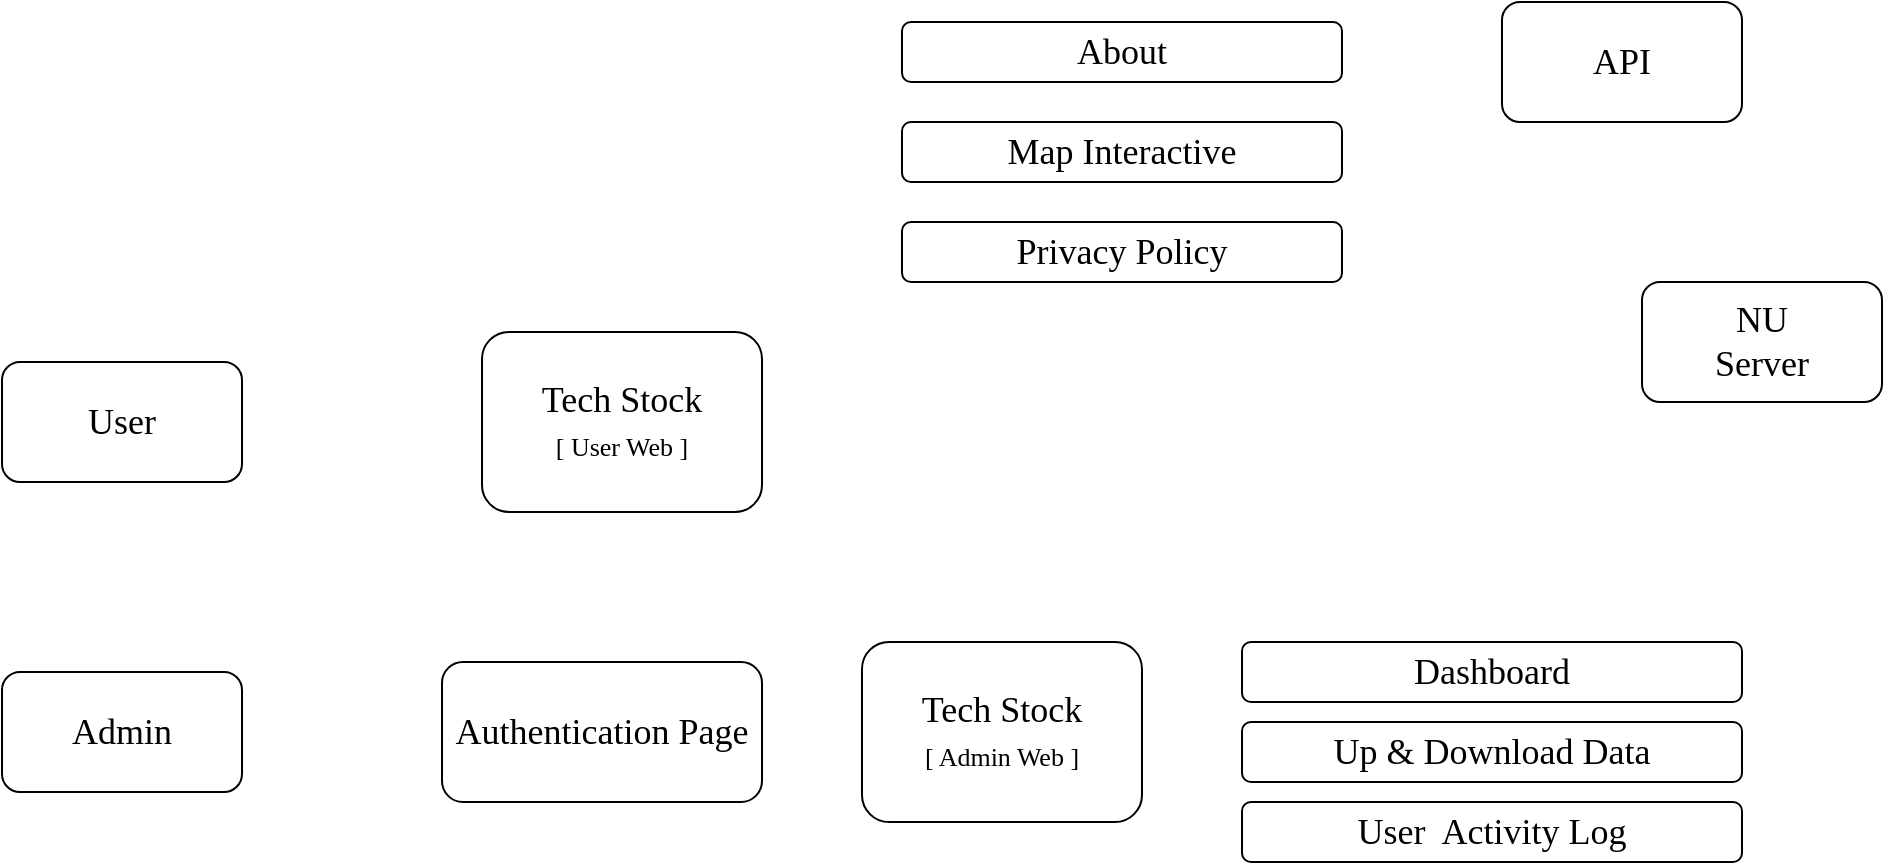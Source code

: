 <mxfile version="26.0.10">
  <diagram name="Page-1" id="r04kMvA0Kik2lb05qq4h">
    <mxGraphModel dx="143" dy="-461" grid="1" gridSize="10" guides="1" tooltips="1" connect="1" arrows="1" fold="1" page="1" pageScale="1" pageWidth="850" pageHeight="1100" math="0" shadow="0">
      <root>
        <mxCell id="0" />
        <mxCell id="1" parent="0" />
        <mxCell id="CCbu5MB0F2N-UsjDaiTY-2" value="User" style="rounded=1;whiteSpace=wrap;html=1;fontFamily=Chakra Petch;fontSource=https%3A%2F%2Ffonts.googleapis.com%2Fcss%3Ffamily%3DChakra%2BPetch;fontSize=18;" vertex="1" parent="1">
          <mxGeometry x="930" y="1330" width="120" height="60" as="geometry" />
        </mxCell>
        <mxCell id="CCbu5MB0F2N-UsjDaiTY-3" value="Admin" style="rounded=1;whiteSpace=wrap;html=1;fontFamily=Chakra Petch;fontSource=https%3A%2F%2Ffonts.googleapis.com%2Fcss%3Ffamily%3DChakra%2BPetch;fontSize=18;" vertex="1" parent="1">
          <mxGeometry x="930" y="1485" width="120" height="60" as="geometry" />
        </mxCell>
        <mxCell id="CCbu5MB0F2N-UsjDaiTY-4" value="Tech Stock&lt;div&gt;&lt;font style=&quot;font-size: 13px;&quot;&gt;[ User Web ]&lt;/font&gt;&lt;/div&gt;" style="rounded=1;whiteSpace=wrap;html=1;fontFamily=Chakra Petch;fontSource=https%3A%2F%2Ffonts.googleapis.com%2Fcss%3Ffamily%3DChakra%2BPetch;fontSize=18;" vertex="1" parent="1">
          <mxGeometry x="1170" y="1315" width="140" height="90" as="geometry" />
        </mxCell>
        <mxCell id="CCbu5MB0F2N-UsjDaiTY-5" value="API" style="rounded=1;whiteSpace=wrap;html=1;fontFamily=Chakra Petch;fontSource=https%3A%2F%2Ffonts.googleapis.com%2Fcss%3Ffamily%3DChakra%2BPetch;fontSize=18;" vertex="1" parent="1">
          <mxGeometry x="1680" y="1150" width="120" height="60" as="geometry" />
        </mxCell>
        <mxCell id="CCbu5MB0F2N-UsjDaiTY-6" value="Dashboard" style="rounded=1;whiteSpace=wrap;html=1;fontFamily=Chakra Petch;fontSource=https%3A%2F%2Ffonts.googleapis.com%2Fcss%3Ffamily%3DChakra%2BPetch;fontSize=18;" vertex="1" parent="1">
          <mxGeometry x="1550" y="1470" width="250" height="30" as="geometry" />
        </mxCell>
        <mxCell id="CCbu5MB0F2N-UsjDaiTY-7" value="Authentication Page" style="rounded=1;whiteSpace=wrap;html=1;fontFamily=Chakra Petch;fontSource=https%3A%2F%2Ffonts.googleapis.com%2Fcss%3Ffamily%3DChakra%2BPetch;fontSize=18;" vertex="1" parent="1">
          <mxGeometry x="1150" y="1480" width="160" height="70" as="geometry" />
        </mxCell>
        <mxCell id="CCbu5MB0F2N-UsjDaiTY-8" value="About" style="rounded=1;whiteSpace=wrap;html=1;fontFamily=Chakra Petch;fontSource=https%3A%2F%2Ffonts.googleapis.com%2Fcss%3Ffamily%3DChakra%2BPetch;fontSize=18;" vertex="1" parent="1">
          <mxGeometry x="1380" y="1160" width="220" height="30" as="geometry" />
        </mxCell>
        <mxCell id="CCbu5MB0F2N-UsjDaiTY-9" value="Map Interactive" style="rounded=1;whiteSpace=wrap;html=1;fontFamily=Chakra Petch;fontSource=https%3A%2F%2Ffonts.googleapis.com%2Fcss%3Ffamily%3DChakra%2BPetch;fontSize=18;" vertex="1" parent="1">
          <mxGeometry x="1380" y="1210" width="220" height="30" as="geometry" />
        </mxCell>
        <mxCell id="CCbu5MB0F2N-UsjDaiTY-10" value="Tech Stock&lt;div&gt;&lt;font style=&quot;font-size: 13px;&quot;&gt;[ Admin Web ]&lt;/font&gt;&lt;/div&gt;" style="rounded=1;whiteSpace=wrap;html=1;fontFamily=Chakra Petch;fontSource=https%3A%2F%2Ffonts.googleapis.com%2Fcss%3Ffamily%3DChakra%2BPetch;fontSize=18;" vertex="1" parent="1">
          <mxGeometry x="1360" y="1470" width="140" height="90" as="geometry" />
        </mxCell>
        <mxCell id="CCbu5MB0F2N-UsjDaiTY-12" value="Up &amp;amp; Download Data" style="rounded=1;whiteSpace=wrap;html=1;fontFamily=Chakra Petch;fontSource=https%3A%2F%2Ffonts.googleapis.com%2Fcss%3Ffamily%3DChakra%2BPetch;fontSize=18;" vertex="1" parent="1">
          <mxGeometry x="1550" y="1510" width="250" height="30" as="geometry" />
        </mxCell>
        <mxCell id="CCbu5MB0F2N-UsjDaiTY-13" value="NU&lt;div&gt;Server&lt;/div&gt;" style="rounded=1;whiteSpace=wrap;html=1;fontFamily=Chakra Petch;fontSource=https%3A%2F%2Ffonts.googleapis.com%2Fcss%3Ffamily%3DChakra%2BPetch;fontSize=18;" vertex="1" parent="1">
          <mxGeometry x="1750" y="1290" width="120" height="60" as="geometry" />
        </mxCell>
        <mxCell id="CCbu5MB0F2N-UsjDaiTY-14" value="User&amp;nbsp; Activity Log" style="rounded=1;whiteSpace=wrap;html=1;fontFamily=Chakra Petch;fontSource=https%3A%2F%2Ffonts.googleapis.com%2Fcss%3Ffamily%3DChakra%2BPetch;fontSize=18;" vertex="1" parent="1">
          <mxGeometry x="1550" y="1550" width="250" height="30" as="geometry" />
        </mxCell>
        <mxCell id="CCbu5MB0F2N-UsjDaiTY-15" value="Privacy Policy" style="rounded=1;whiteSpace=wrap;html=1;fontFamily=Chakra Petch;fontSource=https%3A%2F%2Ffonts.googleapis.com%2Fcss%3Ffamily%3DChakra%2BPetch;fontSize=18;" vertex="1" parent="1">
          <mxGeometry x="1380" y="1260" width="220" height="30" as="geometry" />
        </mxCell>
      </root>
    </mxGraphModel>
  </diagram>
</mxfile>
